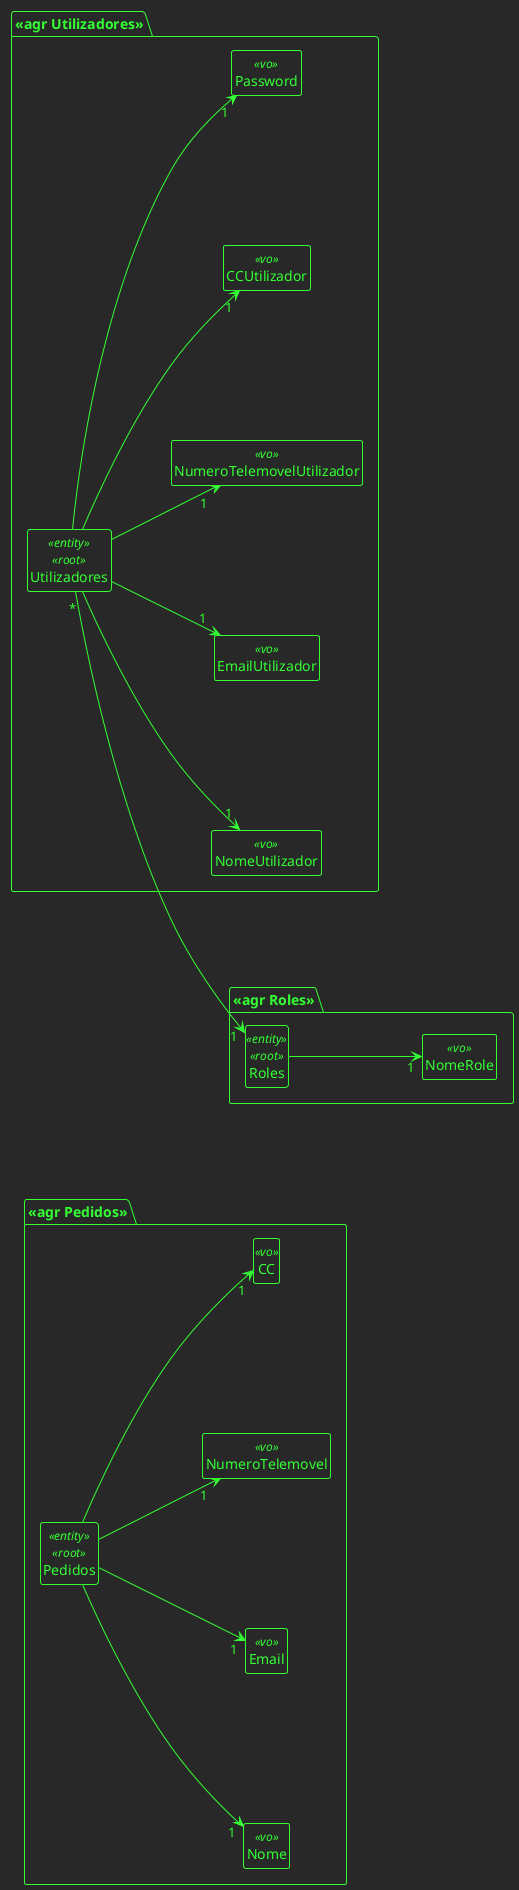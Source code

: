 @startuml DDD

hide circle
hide fields

!theme crt-green
skinparam nodesep 150
hide empty members
left to right direction

package "<<agr Pedidos>>" {
    class Pedidos<<entity>><<root>>{}
    class Nome<<vo>>{}
    class Email<<vo>>{}
    class NumeroTelemovel<<vo>>{}
    class CC<<vo>>{}

    Pedidos --> "1" Nome
    Pedidos --> "1" Email
    Pedidos --> "1" NumeroTelemovel
    Pedidos --> "1" CC
}

package "<<agr Utilizadores>>" {
    class Utilizadores<<entity>><<root>>{}
    class NomeUtilizador<<vo>>{}
    class EmailUtilizador<<vo>>{}
    class NumeroTelemovelUtilizador<<vo>>{}
    class CCUtilizador<<vo>>{}
    class Password<<vo>>{}

    Utilizadores --> "1" NomeUtilizador
    Utilizadores --> "1" EmailUtilizador
    Utilizadores --> "1" NumeroTelemovelUtilizador
    Utilizadores --> "1" CCUtilizador
    Utilizadores --> "1" Password
}

package "<<agr Roles>>" {
    class Roles<<entity>><<root>>{}
    class NomeRole<<vo>>{}

    Roles --> "1" NomeRole
    Utilizadores "*"--> "1" Roles
}



@enduml